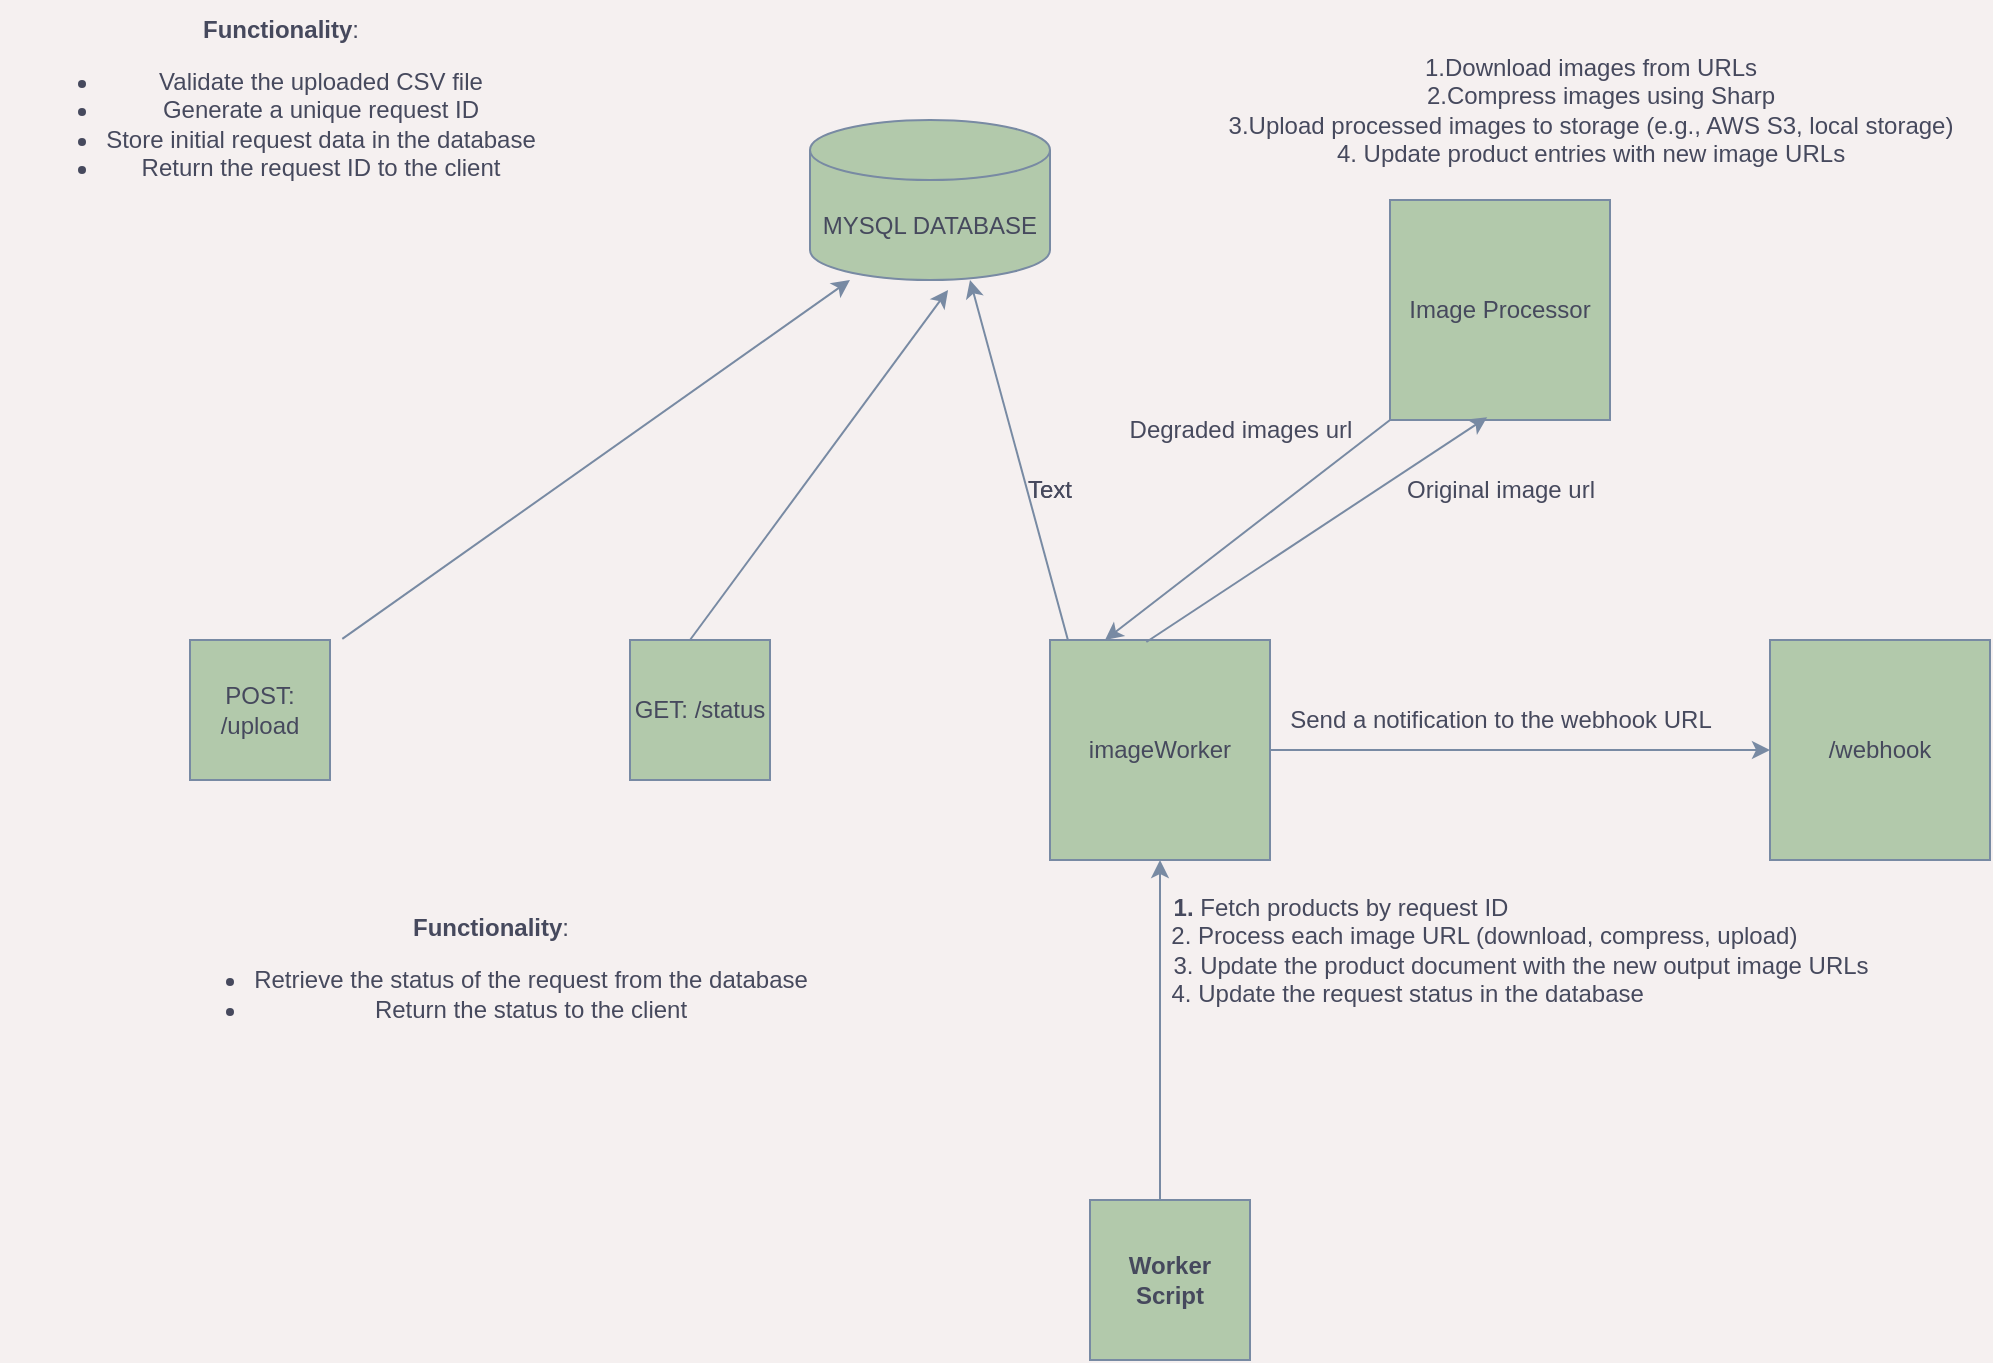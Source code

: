 <mxfile version="24.7.8">
  <diagram name="Page-1" id="POezbNMbOjDw79l-Ra2E">
    <mxGraphModel grid="1" page="1" gridSize="10" guides="1" tooltips="1" connect="1" arrows="1" fold="1" pageScale="1" pageWidth="980" pageHeight="690" background="#f5f0f0" math="0" shadow="0">
      <root>
        <mxCell id="0" />
        <mxCell id="1" parent="0" />
        <mxCell id="p6jskFT_qc9lohdLBAee-1" value="POST: /upload" style="whiteSpace=wrap;html=1;aspect=fixed;labelBackgroundColor=none;fillColor=#B2C9AB;strokeColor=#788AA3;fontColor=#46495D;" vertex="1" parent="1">
          <mxGeometry x="60" y="320" width="70" height="70" as="geometry" />
        </mxCell>
        <mxCell id="p6jskFT_qc9lohdLBAee-2" value="GET: /status" style="whiteSpace=wrap;html=1;aspect=fixed;labelBackgroundColor=none;fillColor=#B2C9AB;strokeColor=#788AA3;fontColor=#46495D;" vertex="1" parent="1">
          <mxGeometry x="280" y="320" width="70" height="70" as="geometry" />
        </mxCell>
        <mxCell id="p6jskFT_qc9lohdLBAee-3" value="/webhook" style="whiteSpace=wrap;html=1;aspect=fixed;labelBackgroundColor=none;fillColor=#B2C9AB;strokeColor=#788AA3;fontColor=#46495D;" vertex="1" parent="1">
          <mxGeometry x="850" y="320" width="110" height="110" as="geometry" />
        </mxCell>
        <mxCell id="p6jskFT_qc9lohdLBAee-6" value="&lt;strong&gt;Functionality&lt;/strong&gt;:&lt;ul&gt;&lt;li&gt;Validate the uploaded CSV file&lt;/li&gt;&lt;li&gt;Generate a unique request ID&lt;/li&gt;&lt;li&gt;Store initial request data in the database&lt;/li&gt;&lt;li&gt;Return the request ID to the client&lt;/li&gt;&lt;/ul&gt;" style="text;html=1;align=center;verticalAlign=middle;resizable=0;points=[];autosize=1;strokeColor=none;fillColor=none;labelBackgroundColor=none;fontColor=#46495D;" vertex="1" parent="1">
          <mxGeometry x="-35" width="280" height="110" as="geometry" />
        </mxCell>
        <mxCell id="p6jskFT_qc9lohdLBAee-8" value="" style="endArrow=classic;html=1;rounded=0;exitX=1.088;exitY=-0.008;exitDx=0;exitDy=0;exitPerimeter=0;labelBackgroundColor=none;strokeColor=#788AA3;fontColor=default;" edge="1" parent="1" source="p6jskFT_qc9lohdLBAee-1">
          <mxGeometry width="50" height="50" relative="1" as="geometry">
            <mxPoint x="340" y="190" as="sourcePoint" />
            <mxPoint x="390" y="140" as="targetPoint" />
          </mxGeometry>
        </mxCell>
        <mxCell id="p6jskFT_qc9lohdLBAee-10" value="" style="endArrow=classic;html=1;rounded=0;entryX=0.613;entryY=1.062;entryDx=0;entryDy=0;entryPerimeter=0;labelBackgroundColor=none;strokeColor=#788AA3;fontColor=default;" edge="1" parent="1">
          <mxGeometry width="50" height="50" relative="1" as="geometry">
            <mxPoint x="310" y="320" as="sourcePoint" />
            <mxPoint x="439.04" y="144.96" as="targetPoint" />
            <Array as="points">
              <mxPoint x="310" y="320" />
            </Array>
          </mxGeometry>
        </mxCell>
        <mxCell id="p6jskFT_qc9lohdLBAee-11" value="&lt;strong&gt;Functionality&lt;/strong&gt;:&lt;ul&gt;&lt;li&gt;Retrieve the status of the request from the database&lt;/li&gt;&lt;li&gt;Return the status to the client&lt;/li&gt;&lt;/ul&gt;" style="text;html=1;align=center;verticalAlign=middle;resizable=0;points=[];autosize=1;strokeColor=none;fillColor=none;labelBackgroundColor=none;fontColor=#46495D;" vertex="1" parent="1">
          <mxGeometry x="40" y="450" width="340" height="80" as="geometry" />
        </mxCell>
        <mxCell id="p6jskFT_qc9lohdLBAee-13" value="Image Processor" style="whiteSpace=wrap;html=1;aspect=fixed;labelBackgroundColor=none;fillColor=#B2C9AB;strokeColor=#788AA3;fontColor=#46495D;" vertex="1" parent="1">
          <mxGeometry x="660" y="100" width="110" height="110" as="geometry" />
        </mxCell>
        <mxCell id="p6jskFT_qc9lohdLBAee-14" value="imageWorker" style="whiteSpace=wrap;html=1;aspect=fixed;labelBackgroundColor=none;fillColor=#B2C9AB;strokeColor=#788AA3;fontColor=#46495D;" vertex="1" parent="1">
          <mxGeometry x="490" y="320" width="110" height="110" as="geometry" />
        </mxCell>
        <mxCell id="p6jskFT_qc9lohdLBAee-15" value="&lt;div&gt;&lt;span style=&quot;background-color: initial;&quot;&gt;1.&lt;/span&gt;&lt;span style=&quot;background-color: initial;&quot;&gt;Download images from URLs&lt;/span&gt;&lt;/div&gt;&lt;div&gt;&lt;span style=&quot;background-color: initial;&quot;&gt;&amp;nbsp; &amp;nbsp;2.Compress images using Sharp&lt;/span&gt;&lt;/div&gt;&lt;div&gt;&lt;span style=&quot;background-color: initial;&quot;&gt;3.Upload processed images to&amp;nbsp;&lt;/span&gt;&lt;span style=&quot;background-color: initial;&quot;&gt;storage (e.g., AWS S3, local storage)&lt;/span&gt;&lt;/div&gt;&lt;div&gt;&lt;span style=&quot;background-color: initial;&quot;&gt;4. Update product entries with new image URLs&lt;/span&gt;&lt;/div&gt;" style="text;html=1;align=center;verticalAlign=middle;resizable=0;points=[];autosize=1;strokeColor=none;fillColor=none;labelBackgroundColor=none;fontColor=#46495D;" vertex="1" parent="1">
          <mxGeometry x="565" y="20" width="390" height="70" as="geometry" />
        </mxCell>
        <mxCell id="p6jskFT_qc9lohdLBAee-16" value="&lt;span style=&quot;background-color: initial;&quot;&gt;&lt;b&gt;1.&amp;nbsp;&lt;/b&gt;Fetch products by request ID&lt;/span&gt;&lt;div&gt;&lt;span style=&quot;background-color: initial;&quot;&gt;&lt;span style=&quot;white-space: pre;&quot;&gt;&#x9;&lt;/span&gt;&lt;span style=&quot;white-space: pre;&quot;&gt;&#x9;&lt;/span&gt;&lt;span style=&quot;white-space: pre;&quot;&gt;&#x9;&lt;/span&gt;&lt;span style=&quot;white-space: pre;&quot;&gt;&#x9;&lt;/span&gt;&lt;span style=&quot;white-space: pre;&quot;&gt;&#x9;&lt;/span&gt;&amp;nbsp; &amp;nbsp;2. Process each image URL (download, compress, upload)&lt;/span&gt;&lt;/div&gt;&lt;div&gt;&lt;span style=&quot;background-color: initial;&quot;&gt;&lt;span style=&quot;white-space: pre;&quot;&gt;&#x9;&lt;/span&gt;&lt;span style=&quot;white-space: pre;&quot;&gt;&#x9;&lt;/span&gt;&lt;span style=&quot;white-space: pre;&quot;&gt;&#x9;&lt;/span&gt;&lt;span style=&quot;white-space: pre;&quot;&gt;&#x9;&lt;/span&gt;&lt;span style=&quot;white-space: pre;&quot;&gt;&#x9;&lt;/span&gt;&lt;span style=&quot;white-space: pre;&quot;&gt;&#x9;&lt;/span&gt;&amp;nbsp; &amp;nbsp; &amp;nbsp; 3. Update the product document with the new output image URLs&lt;/span&gt;&lt;/div&gt;&lt;div&gt;&lt;span style=&quot;background-color: initial;&quot;&gt;&lt;span style=&quot;white-space: pre;&quot;&gt;&#x9;&lt;/span&gt;&lt;span style=&quot;white-space: pre;&quot;&gt;&#x9;&lt;/span&gt;&amp;nbsp; &amp;nbsp; 4. Update the request status in the database&lt;/span&gt;&lt;/div&gt;" style="text;html=1;align=center;verticalAlign=middle;resizable=0;points=[];autosize=1;strokeColor=none;fillColor=none;labelBackgroundColor=none;fontColor=#46495D;" vertex="1" parent="1">
          <mxGeometry x="360" y="440" width="550" height="70" as="geometry" />
        </mxCell>
        <mxCell id="p6jskFT_qc9lohdLBAee-17" value="" style="endArrow=classic;html=1;rounded=0;entryX=0.442;entryY=0.987;entryDx=0;entryDy=0;entryPerimeter=0;exitX=0.438;exitY=0.009;exitDx=0;exitDy=0;exitPerimeter=0;labelBackgroundColor=none;strokeColor=#788AA3;fontColor=default;" edge="1" parent="1" source="p6jskFT_qc9lohdLBAee-14" target="p6jskFT_qc9lohdLBAee-13">
          <mxGeometry width="50" height="50" relative="1" as="geometry">
            <mxPoint x="490" y="310" as="sourcePoint" />
            <mxPoint x="540" y="260" as="targetPoint" />
          </mxGeometry>
        </mxCell>
        <mxCell id="p6jskFT_qc9lohdLBAee-18" value="" style="endArrow=classic;html=1;rounded=0;entryX=0.25;entryY=0;entryDx=0;entryDy=0;exitX=0;exitY=1;exitDx=0;exitDy=0;labelBackgroundColor=none;strokeColor=#788AA3;fontColor=default;" edge="1" parent="1" source="p6jskFT_qc9lohdLBAee-13" target="p6jskFT_qc9lohdLBAee-14">
          <mxGeometry width="50" height="50" relative="1" as="geometry">
            <mxPoint x="490" y="310" as="sourcePoint" />
            <mxPoint x="540" y="260" as="targetPoint" />
            <Array as="points">
              <mxPoint x="660" y="210" />
            </Array>
          </mxGeometry>
        </mxCell>
        <mxCell id="p6jskFT_qc9lohdLBAee-19" value="Degraded images url" style="text;html=1;align=center;verticalAlign=middle;resizable=0;points=[];autosize=1;strokeColor=none;fillColor=none;labelBackgroundColor=none;fontColor=#46495D;" vertex="1" parent="1">
          <mxGeometry x="520" y="200" width="130" height="30" as="geometry" />
        </mxCell>
        <mxCell id="p6jskFT_qc9lohdLBAee-20" value="Original image url" style="text;html=1;align=center;verticalAlign=middle;resizable=0;points=[];autosize=1;strokeColor=none;fillColor=none;labelBackgroundColor=none;fontColor=#46495D;" vertex="1" parent="1">
          <mxGeometry x="655" y="230" width="120" height="30" as="geometry" />
        </mxCell>
        <mxCell id="p6jskFT_qc9lohdLBAee-21" value="" style="endArrow=classic;html=1;rounded=0;entryX=0.75;entryY=1;entryDx=0;entryDy=0;exitX=0.082;exitY=0.002;exitDx=0;exitDy=0;exitPerimeter=0;labelBackgroundColor=none;strokeColor=#788AA3;fontColor=default;" edge="1" parent="1" source="p6jskFT_qc9lohdLBAee-14">
          <mxGeometry width="50" height="50" relative="1" as="geometry">
            <mxPoint x="490" y="310" as="sourcePoint" />
            <mxPoint x="450" y="140" as="targetPoint" />
          </mxGeometry>
        </mxCell>
        <mxCell id="p6jskFT_qc9lohdLBAee-22" value="" style="endArrow=classic;html=1;rounded=0;entryX=0;entryY=0.5;entryDx=0;entryDy=0;labelBackgroundColor=none;strokeColor=#788AA3;fontColor=default;" edge="1" parent="1" source="p6jskFT_qc9lohdLBAee-14" target="p6jskFT_qc9lohdLBAee-3">
          <mxGeometry width="50" height="50" relative="1" as="geometry">
            <mxPoint x="700" y="370" as="sourcePoint" />
            <mxPoint x="750" y="320" as="targetPoint" />
          </mxGeometry>
        </mxCell>
        <mxCell id="p6jskFT_qc9lohdLBAee-23" value="Send a notification to the webhook URL" style="text;html=1;align=center;verticalAlign=middle;resizable=0;points=[];autosize=1;strokeColor=none;fillColor=none;labelBackgroundColor=none;fontColor=#46495D;" vertex="1" parent="1">
          <mxGeometry x="600" y="345" width="230" height="30" as="geometry" />
        </mxCell>
        <mxCell id="p6jskFT_qc9lohdLBAee-24" value="&lt;h4&gt;Worker Script&lt;/h4&gt;" style="whiteSpace=wrap;html=1;aspect=fixed;labelBackgroundColor=none;fillColor=#B2C9AB;strokeColor=#788AA3;fontColor=#46495D;" vertex="1" parent="1">
          <mxGeometry x="510" y="600" width="80" height="80" as="geometry" />
        </mxCell>
        <mxCell id="p6jskFT_qc9lohdLBAee-25" value="" style="endArrow=classic;html=1;rounded=0;entryX=0.5;entryY=1;entryDx=0;entryDy=0;labelBackgroundColor=none;strokeColor=#788AA3;fontColor=default;" edge="1" parent="1" target="p6jskFT_qc9lohdLBAee-14">
          <mxGeometry width="50" height="50" relative="1" as="geometry">
            <mxPoint x="545" y="600" as="sourcePoint" />
            <mxPoint x="510" y="380" as="targetPoint" />
          </mxGeometry>
        </mxCell>
        <mxCell id="PLI6YyuOsNoOMTtwHaA8-1" value="MYSQL DATABASE" style="shape=cylinder3;whiteSpace=wrap;html=1;boundedLbl=1;backgroundOutline=1;size=15;labelBackgroundColor=none;fillColor=#B2C9AB;strokeColor=#788AA3;fontColor=#46495D;" vertex="1" parent="1">
          <mxGeometry x="370" y="60" width="120" height="80" as="geometry" />
        </mxCell>
        <mxCell id="PLI6YyuOsNoOMTtwHaA8-2" value="Text" style="text;html=1;align=center;verticalAlign=middle;whiteSpace=wrap;rounded=0;labelBackgroundColor=none;fontColor=#46495D;" vertex="1" parent="1">
          <mxGeometry x="460" y="230" width="60" height="30" as="geometry" />
        </mxCell>
        <mxCell id="PLI6YyuOsNoOMTtwHaA8-3" value="Text" style="text;html=1;align=center;verticalAlign=middle;whiteSpace=wrap;rounded=0;labelBackgroundColor=none;fontColor=#46495D;" vertex="1" parent="1">
          <mxGeometry x="460" y="230" width="60" height="30" as="geometry" />
        </mxCell>
      </root>
    </mxGraphModel>
  </diagram>
</mxfile>
